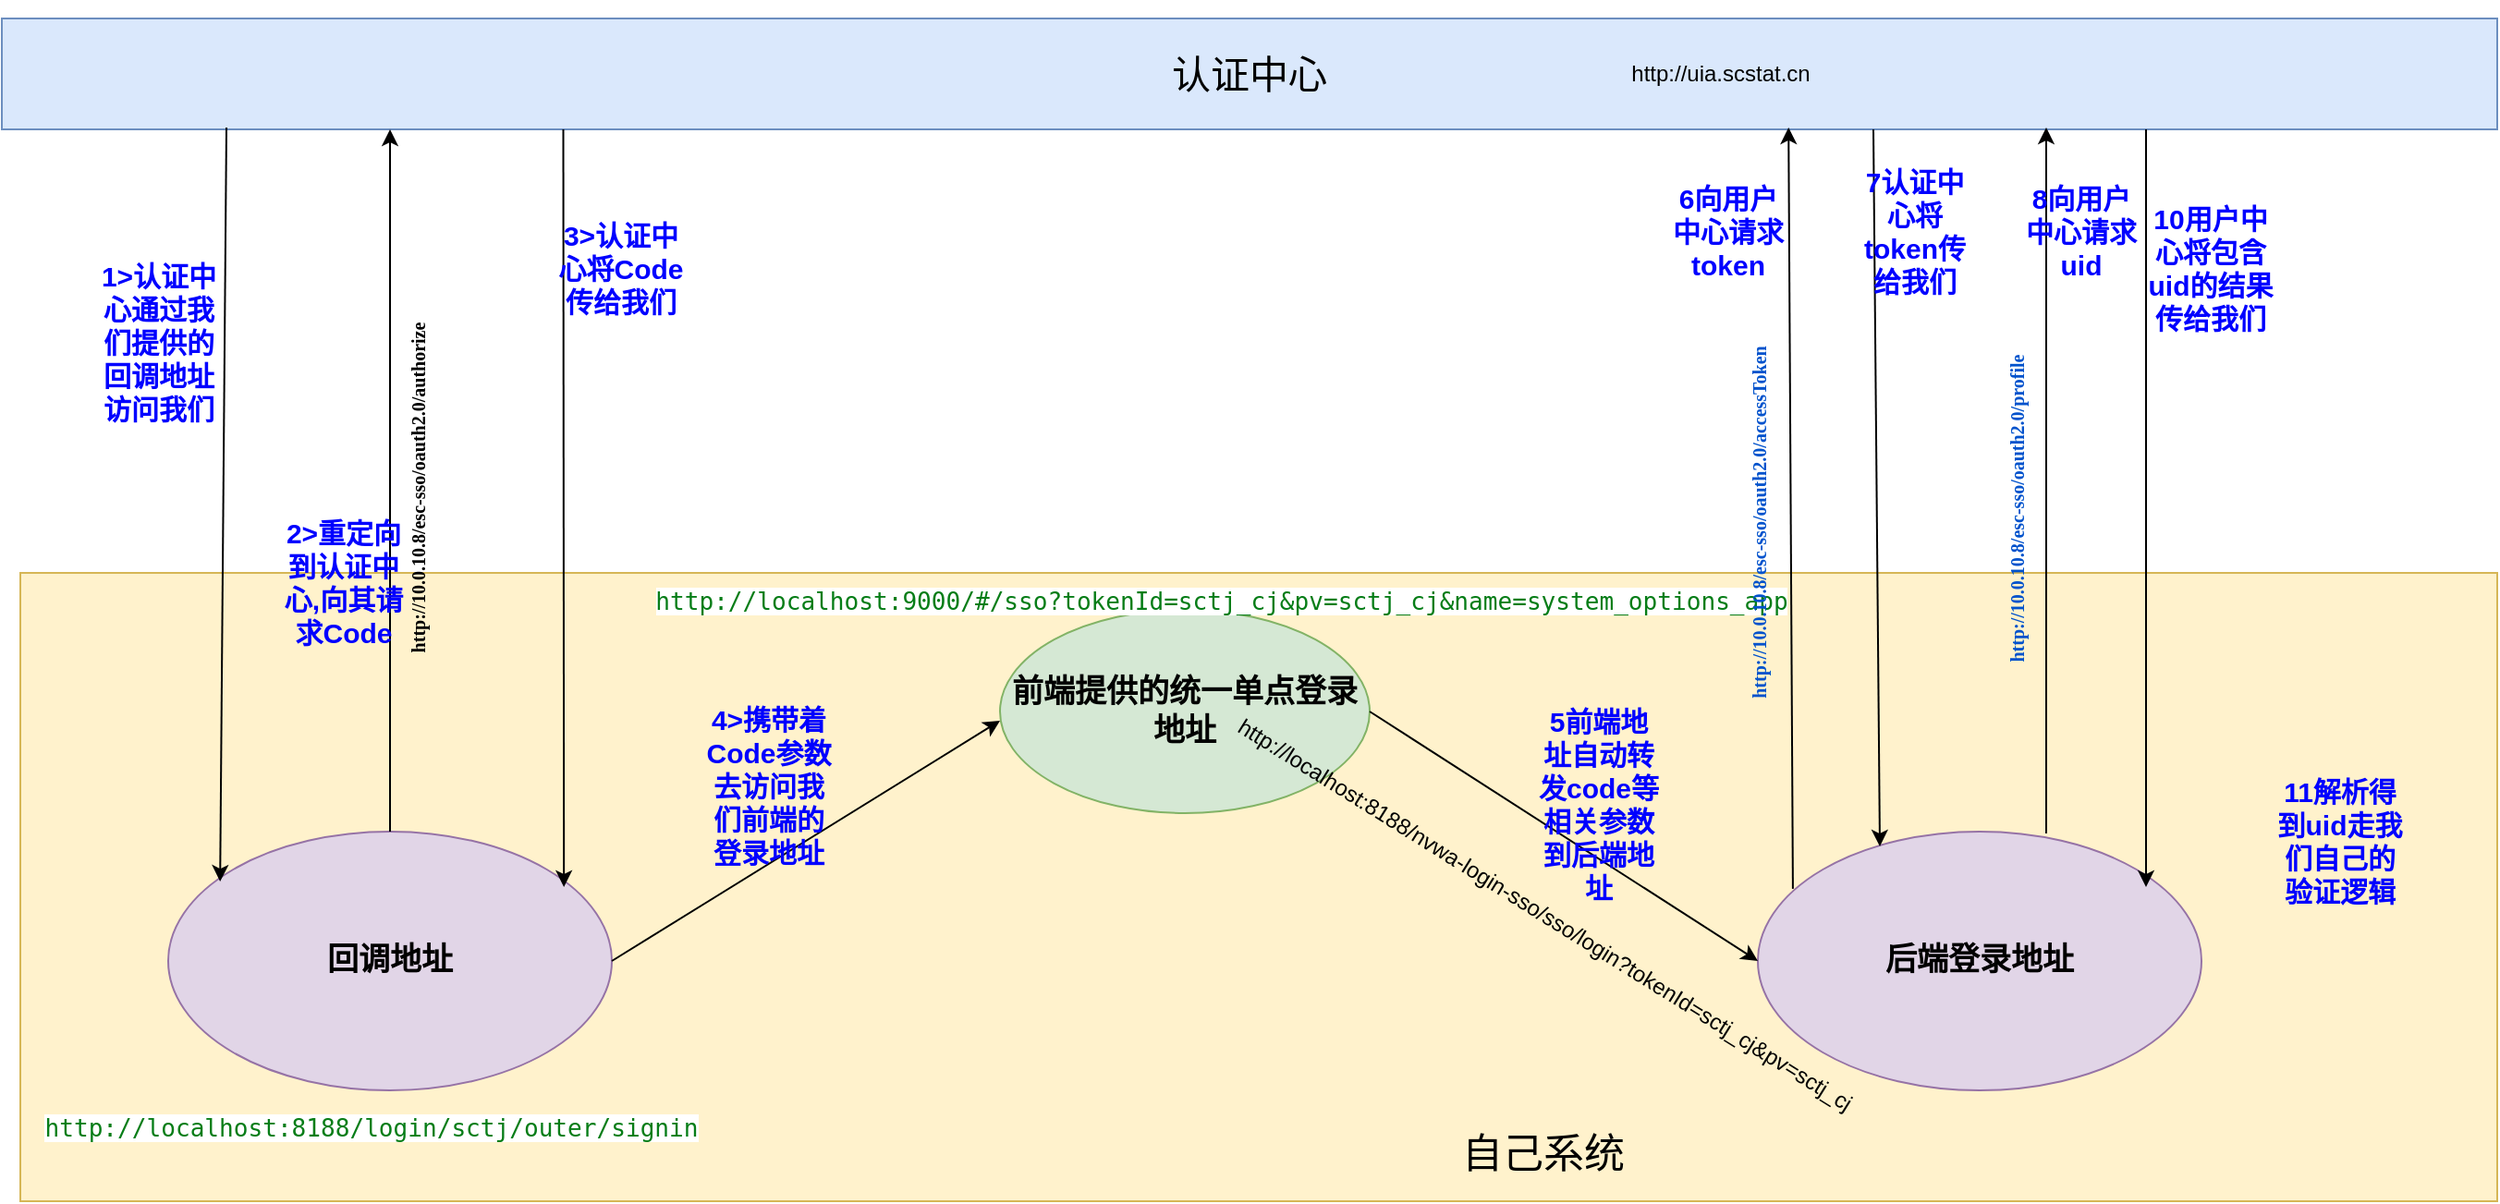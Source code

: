 <mxfile version="14.9.6" type="github"><diagram id="saqFdIO4m0g8fQX6v3mQ" name="Page-1"><mxGraphModel dx="2249" dy="794" grid="0" gridSize="10" guides="1" tooltips="1" connect="1" arrows="1" fold="1" page="1" pageScale="1" pageWidth="827" pageHeight="1169" math="0" shadow="0"><root><mxCell id="0"/><mxCell id="1" parent="0"/><mxCell id="MrRgliYO220dFpGPzTdO-2" value="&lt;font style=&quot;font-size: 21px&quot;&gt;认证中心&lt;/font&gt;" style="rounded=0;whiteSpace=wrap;html=1;fillColor=#dae8fc;strokeColor=#6c8ebf;" vertex="1" parent="1"><mxGeometry x="-280" y="50" width="1350" height="60" as="geometry"/></mxCell><mxCell id="MrRgliYO220dFpGPzTdO-3" value="" style="rounded=0;whiteSpace=wrap;html=1;fillColor=#fff2cc;strokeColor=#d6b656;" vertex="1" parent="1"><mxGeometry x="-270" y="350" width="1340" height="340" as="geometry"/></mxCell><mxCell id="MrRgliYO220dFpGPzTdO-4" value="&lt;font style=&quot;font-size: 22px&quot;&gt;自己系统&lt;/font&gt;" style="text;html=1;strokeColor=none;fillColor=none;align=center;verticalAlign=middle;whiteSpace=wrap;rounded=0;" vertex="1" parent="1"><mxGeometry x="490.38" y="640" width="128.25" height="50" as="geometry"/></mxCell><mxCell id="MrRgliYO220dFpGPzTdO-7" value="http://uia.scstat.cn" style="text;html=1;strokeColor=none;fillColor=none;align=center;verticalAlign=middle;whiteSpace=wrap;rounded=0;" vertex="1" parent="1"><mxGeometry x="630" y="70" width="40" height="20" as="geometry"/></mxCell><mxCell id="MrRgliYO220dFpGPzTdO-8" value="&lt;font style=&quot;font-size: 17px&quot;&gt;&lt;b&gt;回调地址&lt;/b&gt;&lt;/font&gt;" style="ellipse;whiteSpace=wrap;html=1;fillColor=#e1d5e7;strokeColor=#9673a6;" vertex="1" parent="1"><mxGeometry x="-190" y="490" width="240" height="140" as="geometry"/></mxCell><mxCell id="MrRgliYO220dFpGPzTdO-11" value="&lt;b style=&quot;font-size: 15px&quot;&gt;&lt;font color=&quot;#0000ff&quot;&gt;1&amp;gt;认证中心通过我们提供的回调&lt;font style=&quot;font-size: 15px&quot;&gt;地址&lt;/font&gt;访问我们&lt;/font&gt;&lt;/b&gt;" style="text;html=1;strokeColor=none;fillColor=none;align=center;verticalAlign=middle;whiteSpace=wrap;rounded=0;rotation=0;" vertex="1" parent="1"><mxGeometry x="-230" y="100" width="70" height="250" as="geometry"/></mxCell><mxCell id="MrRgliYO220dFpGPzTdO-15" value="" style="endArrow=classic;html=1;exitX=0.09;exitY=0.983;exitDx=0;exitDy=0;exitPerimeter=0;entryX=0.117;entryY=0.193;entryDx=0;entryDy=0;entryPerimeter=0;" edge="1" parent="1" source="MrRgliYO220dFpGPzTdO-2" target="MrRgliYO220dFpGPzTdO-8"><mxGeometry width="50" height="50" relative="1" as="geometry"><mxPoint x="270" y="245" as="sourcePoint"/><mxPoint x="320" y="195" as="targetPoint"/></mxGeometry></mxCell><mxCell id="MrRgliYO220dFpGPzTdO-17" value="" style="endArrow=classic;html=1;exitX=0.5;exitY=0;exitDx=0;exitDy=0;" edge="1" parent="1" source="MrRgliYO220dFpGPzTdO-8"><mxGeometry width="50" height="50" relative="1" as="geometry"><mxPoint x="220" y="460" as="sourcePoint"/><mxPoint x="-70" y="110" as="targetPoint"/></mxGeometry></mxCell><mxCell id="MrRgliYO220dFpGPzTdO-18" value="" style="endArrow=classic;html=1;entryX=0.892;entryY=0.214;entryDx=0;entryDy=0;entryPerimeter=0;exitX=0.225;exitY=1;exitDx=0;exitDy=0;exitPerimeter=0;" edge="1" parent="1" source="MrRgliYO220dFpGPzTdO-2" target="MrRgliYO220dFpGPzTdO-8"><mxGeometry width="50" height="50" relative="1" as="geometry"><mxPoint x="314" y="300" as="sourcePoint"/><mxPoint x="580" y="340" as="targetPoint"/><Array as="points"/></mxGeometry></mxCell><mxCell id="MrRgliYO220dFpGPzTdO-19" value="&lt;font size=&quot;1&quot;&gt;&lt;b style=&quot;font-size: 17px&quot;&gt;前端提供的统一单点登录地址&lt;/b&gt;&lt;/font&gt;" style="ellipse;whiteSpace=wrap;html=1;fillColor=#d5e8d4;strokeColor=#82b366;" vertex="1" parent="1"><mxGeometry x="260" y="370" width="200" height="110" as="geometry"/></mxCell><mxCell id="MrRgliYO220dFpGPzTdO-21" value="" style="endArrow=classic;html=1;exitX=1;exitY=0.5;exitDx=0;exitDy=0;" edge="1" parent="1" source="MrRgliYO220dFpGPzTdO-8"><mxGeometry width="50" height="50" relative="1" as="geometry"><mxPoint x="220" y="500" as="sourcePoint"/><mxPoint x="260" y="430" as="targetPoint"/></mxGeometry></mxCell><mxCell id="MrRgliYO220dFpGPzTdO-23" value="&lt;b&gt;&lt;font style=&quot;font-size: 17px&quot;&gt;后端登录地址&lt;/font&gt;&lt;/b&gt;" style="ellipse;whiteSpace=wrap;html=1;fillColor=#e1d5e7;strokeColor=#9673a6;" vertex="1" parent="1"><mxGeometry x="670" y="490" width="240" height="140" as="geometry"/></mxCell><mxCell id="MrRgliYO220dFpGPzTdO-24" value="" style="endArrow=classic;html=1;exitX=1;exitY=0.5;exitDx=0;exitDy=0;entryX=0;entryY=0.5;entryDx=0;entryDy=0;" edge="1" parent="1" source="MrRgliYO220dFpGPzTdO-19" target="MrRgliYO220dFpGPzTdO-23"><mxGeometry width="50" height="50" relative="1" as="geometry"><mxPoint x="620" y="320" as="sourcePoint"/><mxPoint x="670" y="270" as="targetPoint"/></mxGeometry></mxCell><mxCell id="MrRgliYO220dFpGPzTdO-25" value="" style="endArrow=classic;html=1;exitX=0.079;exitY=0.221;exitDx=0;exitDy=0;exitPerimeter=0;entryX=0.716;entryY=0.983;entryDx=0;entryDy=0;entryPerimeter=0;" edge="1" parent="1" source="MrRgliYO220dFpGPzTdO-23" target="MrRgliYO220dFpGPzTdO-2"><mxGeometry width="50" height="50" relative="1" as="geometry"><mxPoint x="770" y="340" as="sourcePoint"/><mxPoint x="820" y="290" as="targetPoint"/></mxGeometry></mxCell><mxCell id="MrRgliYO220dFpGPzTdO-27" value="" style="endArrow=classic;html=1;exitX=0.65;exitY=0.007;exitDx=0;exitDy=0;exitPerimeter=0;" edge="1" parent="1" source="MrRgliYO220dFpGPzTdO-23"><mxGeometry width="50" height="50" relative="1" as="geometry"><mxPoint x="860" y="500" as="sourcePoint"/><mxPoint x="826" y="109" as="targetPoint"/></mxGeometry></mxCell><mxCell id="MrRgliYO220dFpGPzTdO-28" value="" style="endArrow=classic;html=1;" edge="1" parent="1"><mxGeometry width="50" height="50" relative="1" as="geometry"><mxPoint x="880" y="110" as="sourcePoint"/><mxPoint x="880" y="520" as="targetPoint"/></mxGeometry></mxCell><mxCell id="MrRgliYO220dFpGPzTdO-29" value="" style="endArrow=classic;html=1;exitX=0.75;exitY=1;exitDx=0;exitDy=0;entryX=0.275;entryY=0.057;entryDx=0;entryDy=0;entryPerimeter=0;" edge="1" parent="1" source="MrRgliYO220dFpGPzTdO-2" target="MrRgliYO220dFpGPzTdO-23"><mxGeometry width="50" height="50" relative="1" as="geometry"><mxPoint x="1000" y="310" as="sourcePoint"/><mxPoint x="1050" y="260" as="targetPoint"/></mxGeometry></mxCell><mxCell id="MrRgliYO220dFpGPzTdO-30" value="&lt;b style=&quot;font-size: 15px&quot;&gt;&lt;font color=&quot;#0000ff&quot;&gt;2&amp;gt;重定向到认证中心,向其请求Code&lt;/font&gt;&lt;/b&gt;" style="text;html=1;strokeColor=none;fillColor=none;align=center;verticalAlign=middle;whiteSpace=wrap;rounded=0;rotation=0;" vertex="1" parent="1"><mxGeometry x="-130" y="230" width="70" height="250" as="geometry"/></mxCell><mxCell id="MrRgliYO220dFpGPzTdO-31" value="&lt;font color=&quot;#0000ff&quot;&gt;&lt;span style=&quot;font-size: 15px&quot;&gt;&lt;b&gt;3&amp;gt;认证中心将Code传给我们&lt;/b&gt;&lt;/span&gt;&lt;/font&gt;" style="text;html=1;strokeColor=none;fillColor=none;align=center;verticalAlign=middle;whiteSpace=wrap;rounded=0;rotation=0;" vertex="1" parent="1"><mxGeometry x="20" y="60" width="70" height="250" as="geometry"/></mxCell><mxCell id="MrRgliYO220dFpGPzTdO-32" value="&lt;font color=&quot;#0000ff&quot;&gt;&lt;span style=&quot;font-size: 15px&quot;&gt;&lt;b&gt;4&amp;gt;携带着Code参数去访问我们前端的登录地址&lt;/b&gt;&lt;/span&gt;&lt;/font&gt;" style="text;html=1;strokeColor=none;fillColor=none;align=center;verticalAlign=middle;whiteSpace=wrap;rounded=0;rotation=0;" vertex="1" parent="1"><mxGeometry x="100" y="340" width="70" height="250" as="geometry"/></mxCell><mxCell id="MrRgliYO220dFpGPzTdO-33" value="&lt;pre style=&quot;background-color: #ffffff ; color: #080808 ; font-family: &amp;#34;jetbrains mono&amp;#34; , monospace ; font-size: 9.8pt&quot;&gt;&lt;span style=&quot;color: #067d17&quot;&gt;http://localhost:9000/#/sso?tokenId=sctj_cj&amp;amp;pv=sctj_cj&amp;amp;name=system_options_app&lt;/span&gt;&lt;/pre&gt;" style="text;html=1;strokeColor=none;fillColor=none;align=center;verticalAlign=middle;whiteSpace=wrap;rounded=0;" vertex="1" parent="1"><mxGeometry x="320" y="310" width="120" height="110" as="geometry"/></mxCell><mxCell id="MrRgliYO220dFpGPzTdO-34" value="&lt;pre style=&quot;background-color: #ffffff ; color: #080808 ; font-family: &amp;#34;jetbrains mono&amp;#34; , monospace ; font-size: 9.8pt&quot;&gt;&lt;span style=&quot;color: #067d17&quot;&gt;http://localhost:8188/login/sctj/outer/signin&lt;/span&gt;&lt;/pre&gt;" style="text;html=1;strokeColor=none;fillColor=none;align=center;verticalAlign=middle;whiteSpace=wrap;rounded=0;" vertex="1" parent="1"><mxGeometry x="-100" y="640" width="40" height="20" as="geometry"/></mxCell><mxCell id="MrRgliYO220dFpGPzTdO-35" value="&lt;div&gt;&lt;span style=&quot;font-size: 7.5pt ; font-family: &amp;#34;microsoft yahei ui light&amp;#34; ; font-weight: bold&quot;&gt;&amp;nbsp;http://10.0.10.8/esc-sso/oauth2.0/authorize&lt;/span&gt;&lt;/div&gt;" style="text;html=1;strokeColor=none;fillColor=none;align=center;verticalAlign=middle;whiteSpace=wrap;rounded=0;rotation=-90;" vertex="1" parent="1"><mxGeometry x="-190" y="300" width="270" height="10" as="geometry"/></mxCell><mxCell id="MrRgliYO220dFpGPzTdO-37" value="http://localhost:8188/nvwa-login-sso/sso/login?tokenId=sctj_cj&amp;amp;pv=sctj_cj" style="text;html=1;strokeColor=none;fillColor=none;align=center;verticalAlign=middle;whiteSpace=wrap;rounded=0;rotation=32;" vertex="1" parent="1"><mxGeometry x="344.51" y="530" width="420" height="10" as="geometry"/></mxCell><mxCell id="MrRgliYO220dFpGPzTdO-38" value="&lt;font color=&quot;#0000ff&quot;&gt;&lt;span style=&quot;font-size: 15px&quot;&gt;&lt;b&gt;5前端地址自动转发code等相关参数到后端地址&lt;/b&gt;&lt;/span&gt;&lt;/font&gt;" style="text;html=1;strokeColor=none;fillColor=none;align=center;verticalAlign=middle;whiteSpace=wrap;rounded=0;rotation=0;" vertex="1" parent="1"><mxGeometry x="548.63" y="350" width="70" height="250" as="geometry"/></mxCell><mxCell id="MrRgliYO220dFpGPzTdO-39" value="&lt;font color=&quot;#0000ff&quot;&gt;&lt;span style=&quot;font-size: 15px&quot;&gt;&lt;b&gt;6向用户中心请求token&lt;/b&gt;&lt;/span&gt;&lt;/font&gt;" style="text;html=1;strokeColor=none;fillColor=none;align=center;verticalAlign=middle;whiteSpace=wrap;rounded=0;rotation=0;" vertex="1" parent="1"><mxGeometry x="618.63" y="40" width="70" height="250" as="geometry"/></mxCell><mxCell id="MrRgliYO220dFpGPzTdO-41" value="&lt;div&gt;&lt;span style=&quot;font-size: 7.5pt ; font-family: &amp;#34;microsoft yahei ui light&amp;#34; ; font-weight: bold&quot;&gt; &lt;/span&gt;&lt;span style=&quot;font-size: 7.5pt ; font-family: &amp;#34;microsoft yahei ui light&amp;#34; ; color: rgb(0 , 82 , 204) ; font-weight: bold&quot;&gt;http://10.0.10.8/esc-sso/oauth2.0/accessToken&lt;/span&gt;&lt;/div&gt;" style="text;html=1;strokeColor=none;fillColor=none;align=center;verticalAlign=middle;whiteSpace=wrap;rounded=0;rotation=-90;" vertex="1" parent="1"><mxGeometry x="540" y="320" width="260" height="5" as="geometry"/></mxCell><mxCell id="MrRgliYO220dFpGPzTdO-42" value="&lt;font color=&quot;#0000ff&quot;&gt;&lt;span style=&quot;font-size: 15px&quot;&gt;&lt;b&gt;7认证中心将token传给我们&lt;/b&gt;&lt;/span&gt;&lt;/font&gt;" style="text;html=1;strokeColor=none;fillColor=none;align=center;verticalAlign=middle;whiteSpace=wrap;rounded=0;rotation=0;" vertex="1" parent="1"><mxGeometry x="720" y="40" width="70" height="250" as="geometry"/></mxCell><mxCell id="MrRgliYO220dFpGPzTdO-44" value="&lt;font color=&quot;#0000ff&quot;&gt;&lt;span style=&quot;font-size: 15px&quot;&gt;&lt;b&gt;8向用户中心请求uid&lt;/b&gt;&lt;/span&gt;&lt;/font&gt;" style="text;html=1;strokeColor=none;fillColor=none;align=center;verticalAlign=middle;whiteSpace=wrap;rounded=0;rotation=0;" vertex="1" parent="1"><mxGeometry x="810" y="40" width="70" height="250" as="geometry"/></mxCell><mxCell id="MrRgliYO220dFpGPzTdO-45" value="&lt;div&gt;&lt;span style=&quot;font-size: 7.5pt ; font-family: &amp;#34;microsoft yahei ui light&amp;#34; ; font-weight: bold&quot;&gt; &lt;/span&gt;&lt;span style=&quot;font-size: 7.5pt ; font-family: &amp;#34;microsoft yahei ui light&amp;#34; ; color: rgb(0 , 82 , 204) ; font-weight: bold&quot;&gt;http://10.0.10.8/esc-sso/oauth2.0/profile&lt;/span&gt;&lt;/div&gt;" style="text;html=1;strokeColor=none;fillColor=none;align=center;verticalAlign=middle;whiteSpace=wrap;rounded=0;rotation=-90;" vertex="1" parent="1"><mxGeometry x="680" y="310" width="260" height="10" as="geometry"/></mxCell><mxCell id="MrRgliYO220dFpGPzTdO-46" value="&lt;font color=&quot;#0000ff&quot;&gt;&lt;span style=&quot;font-size: 15px&quot;&gt;&lt;b&gt;10用户中心将包含uid的结果传给我们&lt;/b&gt;&lt;/span&gt;&lt;/font&gt;" style="text;html=1;strokeColor=none;fillColor=none;align=center;verticalAlign=middle;whiteSpace=wrap;rounded=0;rotation=0;" vertex="1" parent="1"><mxGeometry x="880" y="60" width="70" height="250" as="geometry"/></mxCell><mxCell id="MrRgliYO220dFpGPzTdO-49" value="&lt;font color=&quot;#0000ff&quot;&gt;&lt;span style=&quot;font-size: 15px&quot;&gt;&lt;b&gt;11解析得到uid走我们自己的验证逻辑&lt;/b&gt;&lt;/span&gt;&lt;/font&gt;" style="text;html=1;strokeColor=none;fillColor=none;align=center;verticalAlign=middle;whiteSpace=wrap;rounded=0;rotation=0;" vertex="1" parent="1"><mxGeometry x="950" y="370" width="70" height="250" as="geometry"/></mxCell></root></mxGraphModel></diagram></mxfile>